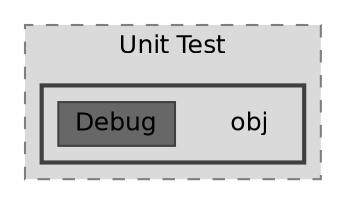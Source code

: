 digraph "C:/Users/hugoc/Desktop/2024_2025/Programação Orientada a Objetos/trabalhoPOO_23010_Fase2/src/Unit Test/obj"
{
 // LATEX_PDF_SIZE
  bgcolor="transparent";
  edge [fontname=Helvetica,fontsize=12,labelfontname=Helvetica,labelfontsize=10];
  node [fontname=Helvetica,fontsize=12,shape=box,height=0.2,width=0.4];
  compound=true
  subgraph clusterdir_fe1571214348338b29ecf6def45d025d {
    graph [ bgcolor="#dadada", pencolor="grey50", label="Unit Test", fontname=Helvetica,fontsize=12 style="filled,dashed", URL="dir_fe1571214348338b29ecf6def45d025d.html",tooltip=""]
  subgraph clusterdir_5888170a4c48d66099b59f45778f0746 {
    graph [ bgcolor="#dadada", pencolor="grey25", label="", fontname=Helvetica,fontsize=12 style="filled,bold", URL="dir_5888170a4c48d66099b59f45778f0746.html",tooltip=""]
    dir_5888170a4c48d66099b59f45778f0746 [shape=plaintext, label="obj"];
  dir_5e218f0ba0ec7f939ce4d6a621359c47 [label="Debug", fillcolor="#676767", color="grey25", style="filled", URL="dir_5e218f0ba0ec7f939ce4d6a621359c47.html",tooltip=""];
  }
  }
}
